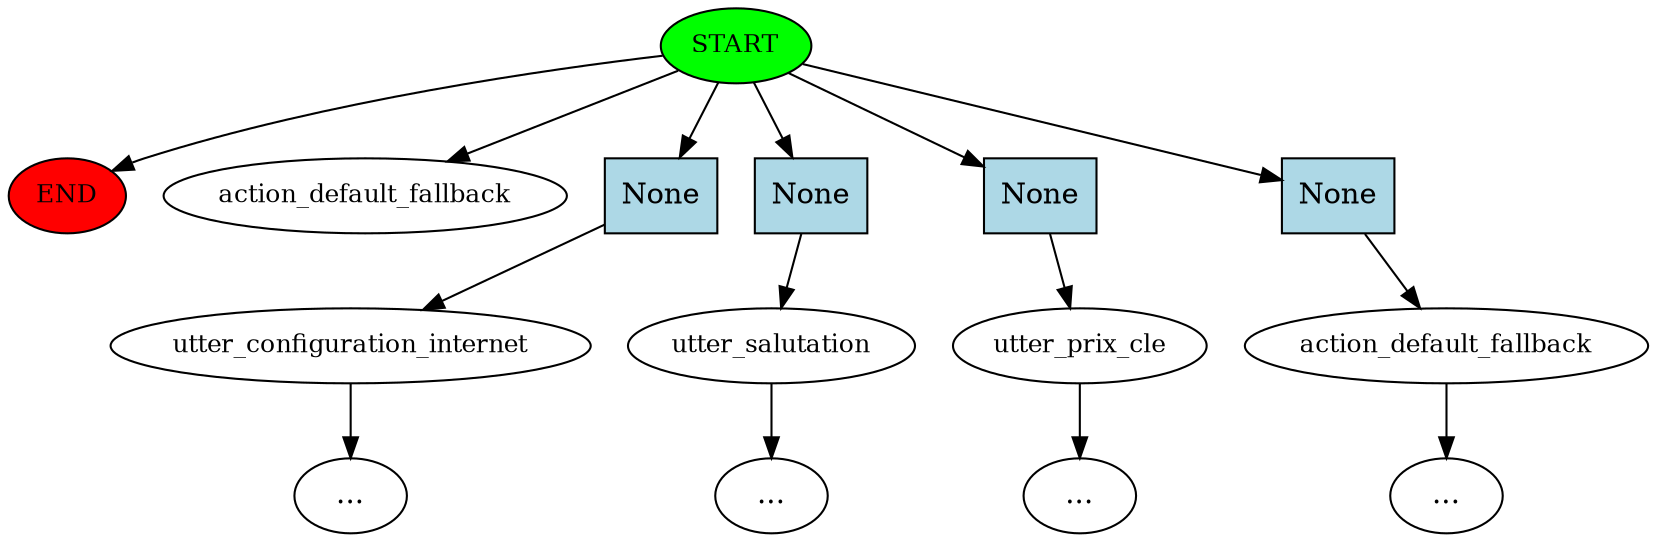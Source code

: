 digraph  {
0 [class="start active", fillcolor=green, fontsize=12, label=START, style=filled];
"-1" [class=end, fillcolor=red, fontsize=12, label=END, style=filled];
1 [class="", fontsize=12, label=utter_configuration_internet];
"-5" [class=ellipsis, label="..."];
4 [class="", fontsize=12, label=utter_salutation];
"-9" [class=ellipsis, label="..."];
8 [class="", fontsize=12, label=utter_prix_cle];
"-10" [class=ellipsis, label="..."];
9 [class="", fontsize=12, label=action_default_fallback];
"-11" [class=ellipsis, label="..."];
10 [class="dashed active", fontsize=12, label=action_default_fallback];
11 [class=intent, fillcolor=lightblue, label=None, shape=rect, style=filled];
12 [class=intent, fillcolor=lightblue, label=None, shape=rect, style=filled];
13 [class=intent, fillcolor=lightblue, label=None, shape=rect, style=filled];
14 [class=intent, fillcolor=lightblue, label=None, shape=rect, style=filled];
0 -> "-1"  [class="", key=NONE, label=""];
0 -> 10  [class=active, key=NONE, label=""];
0 -> 11  [class="", key=0];
0 -> 12  [class="", key=0];
0 -> 13  [class="", key=0];
0 -> 14  [class="", key=0];
1 -> "-5"  [class="", key=NONE, label=""];
4 -> "-9"  [class="", key=NONE, label=""];
8 -> "-10"  [class="", key=NONE, label=""];
9 -> "-11"  [class="", key=NONE, label=""];
11 -> 1  [class="", key=0];
12 -> 4  [class="", key=0];
13 -> 8  [class="", key=0];
14 -> 9  [class="", key=0];
}
